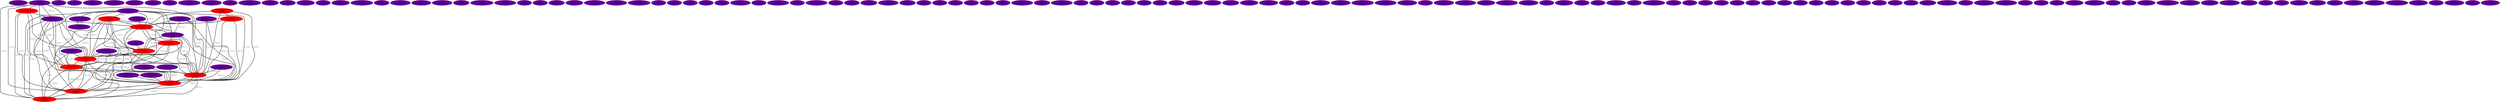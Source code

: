graph glass {
    edge[style=solid, penwidth="5", labeldistance="10"]
    0101010101010100101010101 [label="0101010101010100101010101\ncardinality 1\nradius 0.00000000e+00\nlfd 1.00000000e+00", color="#650099", style="filled"]
    0101010101010101010101010010101 [label="0101010101010101010101010010101\ncardinality 5\nradius 2.73678880e-01\nlfd 2.32192809e+00", color="#FE0000", style="filled"]
    01001 [label="01001\ncardinality 1\nradius 0.00000000e+00\nlfd 1.00000000e+00", color="#650099", style="filled"]
    01010101010101010101010010001 [label="01010101010101010101010010001\ncardinality 2\nradius 3.73900505e-01\nlfd 1.00000000e+00", color="#650099", style="filled"]
    0100 [label="0100\ncardinality 1\nradius 0.00000000e+00\nlfd 1.00000000e+00", color="#650099", style="filled"]
    010101010101010101010010010101 [label="010101010101010101010010010101\ncardinality 2\nradius 1.84661961e-01\nlfd 1.00000000e+00", color="#650099", style="filled"]
    01010101010101010010101010 [label="01010101010101010010101010\ncardinality 1\nradius 0.00000000e+00\nlfd 1.00000000e+00", color="#650099", style="filled"]
    0101010101010101010100100100 [label="0101010101010101010100100100\ncardinality 1\nradius 0.00000000e+00\nlfd 1.00000000e+00", color="#650099", style="filled"]
    010101010101010001010101 [label="010101010101010001010101\ncardinality 1\nradius 0.00000000e+00\nlfd 1.00000000e+00", color="#650099", style="filled"]
    0101010101010100100101 [label="0101010101010100100101\ncardinality 1\nradius 0.00000000e+00\nlfd 1.00000000e+00", color="#650099", style="filled"]
    0101010100101 [label="0101010100101\ncardinality 1\nradius 0.00000000e+00\nlfd 1.00000000e+00", color="#650099", style="filled"]
    010101010101010101001001010101 [label="010101010101010101001001010101\ncardinality 1\nradius 0.00000000e+00\nlfd 1.00000000e+00", color="#650099", style="filled"]
    010101010101010101010010100 [label="010101010101010101010010100\ncardinality 1\nradius 0.00000000e+00\nlfd 1.00000000e+00", color="#650099", style="filled"]
    010100101000 [label="010100101000\ncardinality 1\nradius 0.00000000e+00\nlfd 1.00000000e+00", color="#650099", style="filled"]
    010101010101010101010101001010 [label="010101010101010101010101001010\ncardinality 1\nradius 0.00000000e+00\nlfd 1.00000000e+00", color="#650099", style="filled"]
    0101010010101010100101 [label="0101010010101010100101\ncardinality 1\nradius 0.00000000e+00\nlfd 1.00000000e+00", color="#650099", style="filled"]
    010101010101010001010 [label="010101010101010001010\ncardinality 1\nradius 0.00000000e+00\nlfd 1.00000000e+00", color="#650099", style="filled"]
    010101001010101010101010 [label="010101001010101010101010\ncardinality 1\nradius 0.00000000e+00\nlfd 1.00000000e+00", color="#650099", style="filled"]
    0101010010010 [label="0101010010010\ncardinality 1\nradius 0.00000000e+00\nlfd 1.00000000e+00", color="#650099", style="filled"]
    010101010101010101010100 [label="010101010101010101010100\ncardinality 1\nradius 0.00000000e+00\nlfd 1.00000000e+00", color="#650099", style="filled"]
    010101010101010101001010010101 [label="010101010101010101001010010101\ncardinality 2\nradius 0.00000000e+00\nlfd 1.00000000e+00", color="#650099", style="filled"]
    01010100101001010101 [label="01010100101001010101\ncardinality 1\nradius 0.00000000e+00\nlfd 1.00000000e+00", color="#650099", style="filled"]
    010101010101010101001001010 [label="010101010101010101001001010\ncardinality 1\nradius 0.00000000e+00\nlfd 1.00000000e+00", color="#650099", style="filled"]
    01010101010100101010101001 [label="01010101010100101010101001\ncardinality 1\nradius 0.00000000e+00\nlfd 1.00000000e+00", color="#650099", style="filled"]
    010101010101010101010010001 [label="010101010101010101010010001\ncardinality 1\nradius 0.00000000e+00\nlfd 1.00000000e+00", color="#650099", style="filled"]
    0101010101010101010100101010101 [label="0101010101010101010100101010101\ncardinality 3\nradius 2.54754998e-01\nlfd 1.58496250e+00", color="#F60008", style="filled"]
    010101010101001010100 [label="010101010101001010100\ncardinality 1\nradius 0.00000000e+00\nlfd 1.00000000e+00", color="#650099", style="filled"]
    0101010101010101010010101010101 [label="0101010101010101010010101010101\ncardinality 2\nradius 1.00000000e-01\nlfd 1.00000000e+00", color="#650099", style="filled"]
    01010101010101010101010101000 [label="01010101010101010101010101000\ncardinality 1\nradius 0.00000000e+00\nlfd 1.00000000e+00", color="#650099", style="filled"]
    0101010010101010100 [label="0101010010101010100\ncardinality 1\nradius 0.00000000e+00\nlfd 1.00000000e+00", color="#650099", style="filled"]
    01010101010101010101010010010 [label="01010101010101010101010010010\ncardinality 1\nradius 0.00000000e+00\nlfd 1.00000000e+00", color="#650099", style="filled"]
    0101010100 [label="0101010100\ncardinality 1\nradius 0.00000000e+00\nlfd 1.00000000e+00", color="#650099", style="filled"]
    010101010101010001001 [label="010101010101010001001\ncardinality 1\nradius 0.00000000e+00\nlfd 1.00000000e+00", color="#650099", style="filled"]
    01010101010101010010010 [label="01010101010101010010010\ncardinality 1\nradius 0.00000000e+00\nlfd 1.00000000e+00", color="#650099", style="filled"]
    0101010101010101010010100100 [label="0101010101010101010010100100\ncardinality 1\nradius 0.00000000e+00\nlfd 1.00000000e+00", color="#650099", style="filled"]
    0101010101010101001010010101 [label="0101010101010101001010010101\ncardinality 1\nradius 0.00000000e+00\nlfd 1.00000000e+00", color="#650099", style="filled"]
    010101010101010101001010100101 [label="010101010101010101001010100101\ncardinality 1\nradius 0.00000000e+00\nlfd 1.00000000e+00", color="#650099", style="filled"]
    010101010101010101010010100101 [label="010101010101010101010010100101\ncardinality 1\nradius 0.00000000e+00\nlfd 1.00000000e+00", color="#650099", style="filled"]
    01010101010101010010101010100 [label="01010101010101010010101010100\ncardinality 1\nradius 0.00000000e+00\nlfd 1.00000000e+00", color="#650099", style="filled"]
    01010101010101010101001001001 [label="01010101010101010101001001001\ncardinality 2\nradius 3.35176909e-01\nlfd 1.00000000e+00", color="#650099", style="filled"]
    00100 [label="00100\ncardinality 1\nradius 0.00000000e+00\nlfd 1.00000000e+00", color="#650099", style="filled"]
    001001 [label="001001\ncardinality 1\nradius 0.00000000e+00\nlfd 1.00000000e+00", color="#650099", style="filled"]
    0101010101010010101010 [label="0101010101010010101010\ncardinality 1\nradius 0.00000000e+00\nlfd 1.00000000e+00", color="#650099", style="filled"]
    01010100001 [label="01010100001\ncardinality 1\nradius 0.00000000e+00\nlfd 1.00000000e+00", color="#650099", style="filled"]
    0101001010001 [label="0101001010001\ncardinality 1\nradius 0.00000000e+00\nlfd 1.00000000e+00", color="#650099", style="filled"]
    010101000101010 [label="010101000101010\ncardinality 1\nradius 0.00000000e+00\nlfd 1.00000000e+00", color="#650099", style="filled"]
    010101010101010101001010001 [label="010101010101010101001010001\ncardinality 1\nradius 0.00000000e+00\nlfd 1.00000000e+00", color="#650099", style="filled"]
    0101010101010010100 [label="0101010101010010100\ncardinality 1\nradius 0.00000000e+00\nlfd 1.00000000e+00", color="#650099", style="filled"]
    01010101010101010101010100010 [label="01010101010101010101010100010\ncardinality 1\nradius 0.00000000e+00\nlfd 1.00000000e+00", color="#650099", style="filled"]
    010101010101010101010100101001 [label="010101010101010101010100101001\ncardinality 3\nradius 2.60071548e-01\nlfd 1.58496250e+00", color="#F60008", style="filled"]
    00101010 [label="00101010\ncardinality 1\nradius 0.00000000e+00\nlfd 1.00000000e+00", color="#650099", style="filled"]
    01010101010101010101010010100 [label="01010101010101010101010010100\ncardinality 1\nradius 0.00000000e+00\nlfd 1.00000000e+00", color="#650099", style="filled"]
    01010010101010101 [label="01010010101010101\ncardinality 1\nradius 0.00000000e+00\nlfd 1.00000000e+00", color="#650099", style="filled"]
    01010101010101010101010100100 [label="01010101010101010101010100100\ncardinality 1\nradius 0.00000000e+00\nlfd 1.00000000e+00", color="#650099", style="filled"]
    01010101010101001010 [label="01010101010101001010\ncardinality 1\nradius 0.00000000e+00\nlfd 1.00000000e+00", color="#650099", style="filled"]
    0101010010101010101010 [label="0101010010101010101010\ncardinality 1\nradius 0.00000000e+00\nlfd 1.00000000e+00", color="#650099", style="filled"]
    010101010101010101010000101 [label="010101010101010101010000101\ncardinality 1\nradius 0.00000000e+00\nlfd 1.00000000e+00", color="#650099", style="filled"]
    0101010101010101010101001000 [label="0101010101010101010101001000\ncardinality 1\nradius 0.00000000e+00\nlfd 1.00000000e+00", color="#650099", style="filled"]
    010101001010101010010 [label="010101001010101010010\ncardinality 1\nradius 0.00000000e+00\nlfd 1.00000000e+00", color="#650099", style="filled"]
    010101001001010 [label="010101001001010\ncardinality 1\nradius 0.00000000e+00\nlfd 1.00000000e+00", color="#650099", style="filled"]
    0101010001001 [label="0101010001001\ncardinality 1\nradius 0.00000000e+00\nlfd 1.00000000e+00", color="#650099", style="filled"]
    01010100100 [label="01010100100\ncardinality 1\nradius 0.00000000e+00\nlfd 1.00000000e+00", color="#650099", style="filled"]
    0101010101010101010101010101001 [label="0101010101010101010101010101001\ncardinality 3\nradius 4.17613046e-01\nlfd 1.58496250e+00", color="#F60008", style="filled"]
    010101000100 [label="010101000100\ncardinality 1\nradius 0.00000000e+00\nlfd 1.00000000e+00", color="#650099", style="filled"]
    0101010101010001 [label="0101010101010001\ncardinality 1\nradius 0.00000000e+00\nlfd 1.00000000e+00", color="#650099", style="filled"]
    01010100100101010 [label="01010100100101010\ncardinality 1\nradius 0.00000000e+00\nlfd 1.00000000e+00", color="#650099", style="filled"]
    010101010101010101010101010001 [label="010101010101010101010101010001\ncardinality 3\nradius 4.25090944e-01\nlfd 1.58496250e+00", color="#F60008", style="filled"]
    01010101010101010101001001010 [label="01010101010101010101001001010\ncardinality 2\nradius 3.42929238e-01\nlfd 1.00000000e+00", color="#650099", style="filled"]
    01010101010101010100101001001 [label="01010101010101010100101001001\ncardinality 1\nradius 0.00000000e+00\nlfd 1.00000000e+00", color="#650099", style="filled"]
    010101010101001010010 [label="010101010101001010010\ncardinality 1\nradius 0.00000000e+00\nlfd 1.00000000e+00", color="#650099", style="filled"]
    01010101010101010100101010100 [label="01010101010101010100101010100\ncardinality 1\nradius 0.00000000e+00\nlfd 1.00000000e+00", color="#650099", style="filled"]
    010101001010100 [label="010101001010100\ncardinality 1\nradius 0.00000000e+00\nlfd 1.00000000e+00", color="#650099", style="filled"]
    0101010010100101010 [label="0101010010100101010\ncardinality 1\nradius 0.00000000e+00\nlfd 1.00000000e+00", color="#650099", style="filled"]
    0101010000 [label="0101010000\ncardinality 1\nradius 0.00000000e+00\nlfd 1.00000000e+00", color="#650099", style="filled"]
    01010010100101 [label="01010010100101\ncardinality 1\nradius 0.00000000e+00\nlfd 1.00000000e+00", color="#650099", style="filled"]
    01010101010100100 [label="01010101010100100\ncardinality 1\nradius 0.00000000e+00\nlfd 1.00000000e+00", color="#650099", style="filled"]
    010100101010100 [label="010100101010100\ncardinality 1\nradius 0.00000000e+00\nlfd 1.00000000e+00", color="#650099", style="filled"]
    010101010101010010010 [label="010101010101010010010\ncardinality 1\nradius 0.00000000e+00\nlfd 1.00000000e+00", color="#650099", style="filled"]
    010101010101010101010010101010 [label="010101010101010101010010101010\ncardinality 3\nradius 2.52784810e-01\nlfd 1.58496250e+00", color="#F60008", style="filled"]
    01010101010101010010001 [label="01010101010101010010001\ncardinality 1\nradius 0.00000000e+00\nlfd 1.00000000e+00", color="#650099", style="filled"]
    01010101010101000101010 [label="01010101010101000101010\ncardinality 1\nradius 0.00000000e+00\nlfd 1.00000000e+00", color="#650099", style="filled"]
    01010101010101010010100 [label="01010101010101010010100\ncardinality 1\nradius 0.00000000e+00\nlfd 1.00000000e+00", color="#650099", style="filled"]
    0101010101010100101010 [label="0101010101010100101010\ncardinality 1\nradius 0.00000000e+00\nlfd 1.00000000e+00", color="#650099", style="filled"]
    010101010101010100101010 [label="010101010101010100101010\ncardinality 1\nradius 0.00000000e+00\nlfd 1.00000000e+00", color="#650099", style="filled"]
    0101010101010101010100010 [label="0101010101010101010100010\ncardinality 1\nradius 0.00000000e+00\nlfd 1.00000000e+00", color="#650099", style="filled"]
    010101010101010101010100101010 [label="010101010101010101010100101010\ncardinality 2\nradius 3.50000357e-01\nlfd 1.00000000e+00", color="#650099", style="filled"]
    01010101010101010100 [label="01010101010101010100\ncardinality 1\nradius 0.00000000e+00\nlfd 1.00000000e+00", color="#650099", style="filled"]
    0101010101010010010 [label="0101010101010010010\ncardinality 1\nradius 0.00000000e+00\nlfd 1.00000000e+00", color="#650099", style="filled"]
    0101010010101010101010101 [label="0101010010101010101010101\ncardinality 1\nradius 0.00000000e+00\nlfd 1.00000000e+00", color="#650099", style="filled"]
    0101010101010101010101010100101 [label="0101010101010101010101010100101\ncardinality 6\nradius 3.52987272e-01\nlfd 2.58496250e+00", color="#FE0000", style="filled"]
    01010101010101010100101000 [label="01010101010101010100101000\ncardinality 1\nradius 0.00000000e+00\nlfd 1.00000000e+00", color="#650099", style="filled"]
    010101010101010101001010101001 [label="010101010101010101001010101001\ncardinality 1\nradius 0.00000000e+00\nlfd 1.00000000e+00", color="#650099", style="filled"]
    01010101010101010100101010010 [label="01010101010101010100101010010\ncardinality 1\nradius 0.00000000e+00\nlfd 1.00000000e+00", color="#650099", style="filled"]
    01010101010101010101001010010 [label="01010101010101010101001010010\ncardinality 1\nradius 0.00000000e+00\nlfd 1.00000000e+00", color="#650099", style="filled"]
    01010101010100101010101010 [label="01010101010100101010101010\ncardinality 1\nradius 0.00000000e+00\nlfd 1.00000000e+00", color="#650099", style="filled"]
    010101010101010101010101001001 [label="010101010101010101010101001001\ncardinality 2\nradius 2.39166018e-01\nlfd 1.00000000e+00", color="#650099", style="filled"]
    0101010010101001 [label="0101010010101001\ncardinality 1\nradius 0.00000000e+00\nlfd 1.00000000e+00", color="#650099", style="filled"]
    010101010101010100101001010 [label="010101010101010100101001010\ncardinality 1\nradius 0.00000000e+00\nlfd 1.00000000e+00", color="#650099", style="filled"]
    0101010101010101010100010101 [label="0101010101010101010100010101\ncardinality 1\nradius 0.00000000e+00\nlfd 1.00000000e+00", color="#650099", style="filled"]
    010101010101010101010000 [label="010101010101010101010000\ncardinality 1\nradius 0.00000000e+00\nlfd 1.00000000e+00", color="#650099", style="filled"]
    01010101010101010100100101010 [label="01010101010101010100100101010\ncardinality 1\nradius 0.00000000e+00\nlfd 1.00000000e+00", color="#650099", style="filled"]
    01010101010101010100100100 [label="01010101010101010100100100\ncardinality 1\nradius 0.00000000e+00\nlfd 1.00000000e+00", color="#650099", style="filled"]
    010101010010 [label="010101010010\ncardinality 1\nradius 0.00000000e+00\nlfd 1.00000000e+00", color="#650099", style="filled"]
    010101010101010101001000 [label="010101010101010101001000\ncardinality 1\nradius 0.00000000e+00\nlfd 1.00000000e+00", color="#650099", style="filled"]
    01010101010101000100 [label="01010101010101000100\ncardinality 1\nradius 0.00000000e+00\nlfd 1.00000000e+00", color="#650099", style="filled"]
    0101001010101010 [label="0101001010101010\ncardinality 1\nradius 0.00000000e+00\nlfd 1.00000000e+00", color="#650099", style="filled"]
    01010101010101010101001000 [label="01010101010101010101001000\ncardinality 1\nradius 0.00000000e+00\nlfd 1.00000000e+00", color="#650099", style="filled"]
    01010100101000 [label="01010100101000\ncardinality 1\nradius 0.00000000e+00\nlfd 1.00000000e+00", color="#650099", style="filled"]
    0101010101010101010100101010 [label="0101010101010101010100101010\ncardinality 1\nradius 0.00000000e+00\nlfd 1.00000000e+00", color="#650099", style="filled"]
    0101010101010101010101001010101 [label="0101010101010101010101001010101\ncardinality 3\nradius 3.55527794e-01\nlfd 1.58496250e+00", color="#F60008", style="filled"]
    010101010101010101001010101010 [label="010101010101010101001010101010\ncardinality 1\nradius 0.00000000e+00\nlfd 1.00000000e+00", color="#650099", style="filled"]
    01010100101010101010 [label="01010100101010101010\ncardinality 1\nradius 0.00000000e+00\nlfd 1.00000000e+00", color="#650099", style="filled"]
    010101010101010100 [label="010101010101010100\ncardinality 1\nradius 0.00000000e+00\nlfd 1.00000000e+00", color="#650099", style="filled"]
    01010101010 [label="01010101010\ncardinality 1\nradius 0.00000000e+00\nlfd 1.00000000e+00", color="#650099", style="filled"]
    010101010101010101010101010100 [label="010101010101010101010101010100\ncardinality 3\nradius 4.45308946e-01\nlfd 1.58496250e+00", color="#F60008", style="filled"]
    01010100101000101 [label="01010100101000101\ncardinality 1\nradius 0.00000000e+00\nlfd 1.00000000e+00", color="#650099", style="filled"]
    01010100101001010 [label="01010100101001010\ncardinality 1\nradius 0.00000000e+00\nlfd 1.00000000e+00", color="#650099", style="filled"]
    010100 [label="010100\ncardinality 1\nradius 0.00000000e+00\nlfd 1.00000000e+00", color="#650099", style="filled"]
    0101010010100010 [label="0101010010100010\ncardinality 1\nradius 0.00000000e+00\nlfd 1.00000000e+00", color="#650099", style="filled"]
    010101001010010 [label="010101001010010\ncardinality 1\nradius 0.00000000e+00\nlfd 1.00000000e+00", color="#650099", style="filled"]
    0101010101010100100 [label="0101010101010100100\ncardinality 1\nradius 0.00000000e+00\nlfd 1.00000000e+00", color="#650099", style="filled"]
    0101010001010 [label="0101010001010\ncardinality 1\nradius 0.00000000e+00\nlfd 1.00000000e+00", color="#650099", style="filled"]
    0101010101010101001010101010101 [label="0101010101010101001010101010101\ncardinality 2\nradius 1.72626779e-01\nlfd 1.00000000e+00", color="#650099", style="filled"]
    0101010001010101 [label="0101010001010101\ncardinality 1\nradius 0.00000000e+00\nlfd 1.00000000e+00", color="#650099", style="filled"]
    0101010010101010 [label="0101010010101010\ncardinality 1\nradius 0.00000000e+00\nlfd 1.00000000e+00", color="#650099", style="filled"]
    0010101010 [label="0010101010\ncardinality 1\nradius 0.00000000e+00\nlfd 1.00000000e+00", color="#650099", style="filled"]
    0010100 [label="0010100\ncardinality 1\nradius 0.00000000e+00\nlfd 1.00000000e+00", color="#650099", style="filled"]
    010100101010 [label="010100101010\ncardinality 1\nradius 0.00000000e+00\nlfd 1.00000000e+00", color="#650099", style="filled"]
    010101001001010101 [label="010101001001010101\ncardinality 1\nradius 0.00000000e+00\nlfd 1.00000000e+00", color="#650099", style="filled"]
    0101010101010010100101 [label="0101010101010010100101\ncardinality 1\nradius 0.00000000e+00\nlfd 1.00000000e+00", color="#650099", style="filled"]
    010101010101001010101010101 [label="010101010101001010101010101\ncardinality 1\nradius 0.00000000e+00\nlfd 1.00000000e+00", color="#650099", style="filled"]
    010101010101010000 [label="010101010101010000\ncardinality 1\nradius 0.00000000e+00\nlfd 1.00000000e+00", color="#650099", style="filled"]
    010101010101010101010001010 [label="010101010101010101010001010\ncardinality 1\nradius 0.00000000e+00\nlfd 1.00000000e+00", color="#650099", style="filled"]
    01010101010101010100101001010 [label="01010101010101010100101001010\ncardinality 1\nradius 0.00000000e+00\nlfd 1.00000000e+00", color="#650099", style="filled"]
    0101001010010 [label="0101001010010\ncardinality 1\nradius 0.00000000e+00\nlfd 1.00000000e+00", color="#650099", style="filled"]
    010101010101000 [label="010101010101000\ncardinality 1\nradius 0.00000000e+00\nlfd 1.00000000e+00", color="#650099", style="filled"]
    0101010101010100001 [label="0101010101010100001\ncardinality 1\nradius 0.00000000e+00\nlfd 1.00000000e+00", color="#650099", style="filled"]
    010101010101010100100101 [label="010101010101010100100101\ncardinality 1\nradius 0.00000000e+00\nlfd 1.00000000e+00", color="#650099", style="filled"]
    010101010101010101001010100 [label="010101010101010101001010100\ncardinality 1\nradius 0.00000000e+00\nlfd 1.00000000e+00", color="#650099", style="filled"]
    01010010 [label="01010010\ncardinality 1\nradius 0.00000000e+00\nlfd 1.00000000e+00", color="#650099", style="filled"]
    0010100101 [label="0010100101\ncardinality 1\nradius 0.00000000e+00\nlfd 1.00000000e+00", color="#650099", style="filled"]
    010101010101010010101010 [label="010101010101010010101010\ncardinality 1\nradius 0.00000000e+00\nlfd 1.00000000e+00", color="#650099", style="filled"]
    010101010101010100101010101010 [label="010101010101010100101010101010\ncardinality 1\nradius 0.00000000e+00\nlfd 1.00000000e+00", color="#650099", style="filled"]
    010101010101010101001000101 [label="010101010101010101001000101\ncardinality 1\nradius 0.00000000e+00\nlfd 1.00000000e+00", color="#650099", style="filled"]
    01010101010100101010010 [label="01010101010100101010010\ncardinality 1\nradius 0.00000000e+00\nlfd 1.00000000e+00", color="#650099", style="filled"]
    0101010101010101010101010101010 [label="0101010101010101010101010101010\ncardinality 3\nradius 4.09634950e-01\nlfd 1.58496250e+00", color="#F60008", style="filled"]
    010101010101010101010101000 [label="010101010101010101010101000\ncardinality 1\nradius 0.00000000e+00\nlfd 1.00000000e+00", color="#650099", style="filled"]
    0101010101010010010101 [label="0101010101010010010101\ncardinality 1\nradius 0.00000000e+00\nlfd 1.00000000e+00", color="#650099", style="filled"]
    001010010 [label="001010010\ncardinality 1\nradius 0.00000000e+00\nlfd 1.00000000e+00", color="#650099", style="filled"]
    010101010101010100101010101001 [label="010101010101010100101010101001\ncardinality 1\nradius 0.00000000e+00\nlfd 1.00000000e+00", color="#650099", style="filled"]
    0101001010101001 [label="0101001010101001\ncardinality 1\nradius 0.00000000e+00\nlfd 1.00000000e+00", color="#650099", style="filled"]
    010101010101001010100101 [label="010101010101001010100101\ncardinality 1\nradius 0.00000000e+00\nlfd 1.00000000e+00", color="#650099", style="filled"]
    0101010101010101001000 [label="0101010101010101001000\ncardinality 1\nradius 0.00000000e+00\nlfd 1.00000000e+00", color="#650099", style="filled"]
    010101010101001001010 [label="010101010101001001010\ncardinality 1\nradius 0.00000000e+00\nlfd 1.00000000e+00", color="#650099", style="filled"]
    01010101010101010101000010 [label="01010101010101010101000010\ncardinality 1\nradius 0.00000000e+00\nlfd 1.00000000e+00", color="#650099", style="filled"]
    010101010101010101001001001 [label="010101010101010101001001001\ncardinality 1\nradius 0.00000000e+00\nlfd 1.00000000e+00", color="#650099", style="filled"]
    010101010101010101010100100101 [label="010101010101010101010100100101\ncardinality 4\nradius 2.77669019e-01\nlfd 2.00000000e+00", color="#FE0000", style="filled"]
    01010101010101010101010101010101 [label="01010101010101010101010101010101\ncardinality 8\nradius 3.95095217e-01\nlfd 3.00000000e+00", color="#FE0000", style="filled"]
    010101010101010101010101000101 [label="010101010101010101010101000101\ncardinality 2\nradius 3.00000001e-01\nlfd 1.00000000e+00", color="#650099", style="filled"]
    0101010101010010101010100 [label="0101010101010010101010100\ncardinality 1\nradius 0.00000000e+00\nlfd 1.00000000e+00", color="#650099", style="filled"]
    00 [label="00\ncardinality 1\nradius 0.00000000e+00\nlfd 1.00000000e+00", color="#650099", style="filled"]
    010101010101010101010101010010 [label="010101010101010101010101010010\ncardinality 5\nradius 3.46019017e-01\nlfd 2.32192809e+00", color="#FE0000", style="filled"]
    01010101010101010100100010 [label="01010101010101010100100010\ncardinality 1\nradius 0.00000000e+00\nlfd 1.00000000e+00", color="#650099", style="filled"]
    00101010101 [label="00101010101\ncardinality 1\nradius 0.00000000e+00\nlfd 1.00000000e+00", color="#650099", style="filled"]
    0101010101010101001010010 [label="0101010101010101001010010\ncardinality 1\nradius 0.00000000e+00\nlfd 1.00000000e+00", color="#650099", style="filled"]
    010101010101010101010100101001 -- 010101010101010101010101001001 [label="4.92240121e-01"]
    01010101010101010101010010001 -- 010101010101010101010101010010 [label="5.48178891e-01"]
    0101010101010101010100101010101 -- 0101010101010101010101001010101 [label="4.69787556e-01"]
    010101010101010101010101010001 -- 010101010101010101010101010010 [label="4.75712857e-01"]
    0101010101010101010100101010 -- 010101010101010101010101010100 [label="3.35112459e-01"]
    010101010101010101010010101010 -- 010101010101010101010101010100 [label="5.13519745e-01"]
    01010101010101010101001010010 -- 010101010101010101010101001001 [label="2.34307538e-01"]
    010101010101010101010101010010 -- 0101010101010101010101010101010 [label="3.62077343e-01"]
    0101010101010101010101010100101 -- 0101010101010101010101010101001 [label="6.96778317e-01"]
    0101010101010101010101010010101 -- 010101010101010101010101010010 [label="4.49112056e-01"]
    010101010101010101010100101001 -- 0101010101010101010101010101010 [label="5.90257019e-01"]
    0101010101010101010101010101001 -- 01010101010101010101010101010101 [label="6.73052814e-01"]
    01010101010101010101010010010 -- 010101010101010101010101010010 [label="2.48998008e-01"]
    010101010101010101010101010010 -- 0101010101010101010101010100101 [label="2.97825455e-01"]
    010101010101010101010100101010 -- 0101010101010101010101010101010 [label="6.24740197e-01"]
    010101010101010101010100100101 -- 010101010101010101010100101010 [label="5.85406064e-01"]
    0101010101010101010101010100101 -- 010101010101010101010101010100 [label="5.69474017e-01"]
    010101010101010101010100100101 -- 010101010101010101010101010010 [label="5.06260802e-01"]
    01010101010101010101001010010 -- 010101010101010101010101010100 [label="1.85203564e-01"]
    0101010101010101010101001010101 -- 010101010101010101010101010010 [label="4.91426495e-01"]
    01010101010101010101010010001 -- 010101010101010101010100101010 [label="6.45523075e-01"]
    010101010101010101010010101010 -- 0101010101010101010101010101001 [label="3.95348450e-01"]
    01010101010101010101010010001 -- 0101010101010101010101010101010 [label="4.78121459e-01"]
    010101010101010101010101010001 -- 0101010101010101010101010101010 [label="7.01428942e-01"]
    0101010101010101010101001000 -- 0101010101010101010101010100101 [label="3.16387583e-01"]
    0101010101010101010100101010 -- 0101010101010101010101010101001 [label="3.87172356e-01"]
    010101010101010101010101010010 -- 0101010101010101010101010101001 [label="4.95983883e-01"]
    0101010101010101010101001010101 -- 010101010101010101010101001001 [label="3.63732957e-01"]
    010101010101010101010101001001 -- 010101010101010101010101010010 [label="5.31414800e-01"]
    010101010101010101010101010001 -- 0101010101010101010101010100101 [label="6.69628697e-01"]
    01010101010101010010100 -- 0101010101010101010101001010101 [label="3.53553391e-01"]
    01010101010101010101001001001 -- 01010101010101010101001001010 [label="6.66110451e-01"]
    010101010101010101010100101010 -- 010101010101010101010101010100 [label="5.84296029e-01"]
    01010101010101010101001010010 -- 0101010101010101010101010101001 [label="2.41458969e-01"]
    010101010101010101010100101001 -- 0101010101010101010101010101001 [label="4.58152769e-01"]
    010101010101010101010100101001 -- 0101010101010101010101010100101 [label="5.88900149e-01"]
    0101010101010101010101001010101 -- 010101010101010101010101010001 [label="5.88559844e-01"]
    0101010101010101010101010100101 -- 0101010101010101010101010101010 [label="3.74699880e-01"]
    010101010101010101010100100101 -- 0101010101010101010101010101010 [label="6.07124372e-01"]
    010101010101010101010101010100 -- 0101010101010101010101010101001 [label="3.00001536e-01"]
    0101010101010101010101001000 -- 010101010101010101010101010010 [label="3.14644542e-01"]
    01010101010101010101010100100 -- 0101010101010101010101010101010 [label="3.18276645e-01"]
    010101010101010101010010101010 -- 0101010101010101010100101010101 [label="3.96862729e-01"]
    010101010101010101010101010001 -- 0101010101010101010101010101001 [label="6.54448697e-01"]
    0101010101010010101010 -- 010101010101010101010101010001 [label="2.84956214e-01"]
    01010101010101010101001001010 -- 010101010101010101010010010101 [label="3.43511469e-01"]
    010101010101010101010100101010 -- 01010101010101010101010101010101 [label="5.66569051e-01"]
    0101010101010101010101001010101 -- 0101010101010101010101010101010 [label="7.05974505e-01"]
    0101010101010101010101010100101 -- 01010101010101010101010101010101 [label="2.70000042e-01"]
    0101010101010101010101010010101 -- 010101010101010101010101010001 [label="5.23259149e-01"]
    010101010101010101010101001001 -- 010101010101010101010101010100 [label="3.19374705e-01"]
    01010101010101010101010010001 -- 01010101010101010101010101010101 [label="4.10731360e-01"]
    010101010101010101010100101001 -- 010101010101010101010101010010 [label="4.82393547e-01"]
    01010101010101010010101010100 -- 010101010101010101010101010100 [label="4.42493008e-01"]
    010101010101010101010100100101 -- 0101010101010101010101010100101 [label="3.01330386e-01"]
    010101010101010101010101010100 -- 0101010101010101010101010101010 [label="4.54203302e-01"]
    010101010101010101010100101001 -- 010101010101010101010101010100 [label="2.72582209e-01"]
    010101010101010101010101010100 -- 01010101010101010101010101010101 [label="5.55698152e-01"]
    0101010101010101010101001010101 -- 0101010101010101010101010010101 [label="5.90932833e-01"]
    01010101010101010101010010010 -- 0101010101010101010101010100101 [label="2.33023640e-01"]
    010101010101010101010100101001 -- 01010101010101010101010101010101 [label="5.61874413e-01"]
    01010101010101010101010010001 -- 0101010101010101010101010100101 [label="4.18807978e-01"]
    0101010101010101010101010010101 -- 010101010101010101010101010100 [label="5.22207033e-01"]
    0101010101010101010101001010101 -- 0101010101010101010101010101001 [label="3.00499608e-01"]
    010101010101010101010100101001 -- 010101010101010101010101010001 [label="6.02660811e-01"]
    010101010101010101010100101001 -- 0101010101010101010101001010101 [label="3.99003129e-01"]
    0101010101010101010100101010101 -- 0101010101010101010101010101001 [label="4.04969407e-01"]
    010101010101010101010101001001 -- 0101010101010101010101010010101 [label="4.45757782e-01"]
    010101010101010100101010101001 -- 0101010101010101010101010101001 [label="4.10366394e-01"]
    01010101010101010101001010010 -- 0101010101010101010101001010101 [label="2.70558817e-01"]
    0101010101010101010101010010101 -- 0101010101010101010101010101010 [label="5.60001351e-01"]
    010101010101010101010010101010 -- 0101010101010101010101001010101 [label="5.84979113e-01"]
    0101010101010101010101010101010 -- 01010101010101010101010101010101 [label="3.45108707e-01"]
    010101010101010101010100101010 -- 010101010101010101010101010001 [label="7.00788603e-01"]
    010101010101010101010010100101 -- 0101010101010101010101010101001 [label="3.22335342e-01"]
    01010101010101010010101010100 -- 0101010101010101010101010101001 [label="4.12554801e-01"]
    01010101010101010101001001001 -- 010101010101010101010101001001 [label="5.36283591e-01"]
    010101010101010101010100101010 -- 0101010101010101010101001010101 [label="5.23927734e-01"]
    01010101010101010101001001001 -- 010101010101010101010101010001 [label="6.93469843e-01"]
    01010101010101010101001001001 -- 0101010101010101010101001010101 [label="5.12738705e-01"]
    010101010101010101010010100101 -- 010101010101010101010101010100 [label="1.56529591e-01"]
    01010101010101010101001001001 -- 010101010101010101010101010100 [label="3.61386251e-01"]
    010101010101010101010100100101 -- 01010101010101010101010101010101 [label="4.74025354e-01"]
    01010101010101010101010010001 -- 010101010101010101010100100101 [label="4.10365808e-01"]
    01010101010101010101001001001 -- 01010101010101010101010101010101 [label="6.92676444e-01"]
    01010101010101010101001001001 -- 0101010101010101010101010101001 [label="5.64270531e-01"]
    010101010101010101010101010001 -- 010101010101010101010101010100 [label="5.55248269e-01"]
    01010101010101010101001001001 -- 0101010101010101010101010101010 [label="6.95198463e-01"]
    010101010101010101010101001001 -- 010101010101010101010101010001 [label="4.69574406e-01"]
    0101010101010101001010101010101 -- 0101010101010101010101010101001 [label="5.17108596e-01"]
    010101010101010101010101001001 -- 0101010101010101010101010101001 [label="3.18122599e-01"]
    010101010101010101010100101010 -- 010101010101010101010101010010 [label="3.54118991e-01"]
    010101010101010101010101010010 -- 01010101010101010101010101010101 [label="4.42944733e-01"]
    0101010101010101010100101010101 -- 010101010101010101010101010100 [label="6.18709984e-01"]
    0101010101010101010101010101001 -- 0101010101010101010101010101010 [label="5.98581678e-01"]
    010101010101010101010100101010 -- 0101010101010101010101010101001 [label="5.93296014e-01"]
    0101010101010101010100101010 -- 0101010101010101010101001010101 [label="3.07249204e-01"]
    0101010101010101010101001010101 -- 010101010101010101010101010100 [label="3.22336324e-01"]
    01010101010101010101010010010 -- 01010101010101010101010101010101 [label="3.59722224e-01"]
    01010101010101010101010100100 -- 010101010101010101010101010100 [label="3.84188004e-01"]
    010101010101010101010100101010 -- 0101010101010101010101010100101 [label="4.75920479e-01"]
    01010101010101010101001001001 -- 010101010101010101010101010010 [label="6.46684622e-01"]
    0101010101010101010101010010101 -- 0101010101010101010101010101001 [label="4.48443901e-01"]
    01010101010101010101001001001 -- 010101010101010101010100101001 [label="2.02239399e-01"]
    010101010101010101010101010010 -- 010101010101010101010101010100 [label="3.80526901e-01"]
    01010101010101010101010010001 -- 010101010101010101010101010100 [label="7.24086559e-01"]
}
